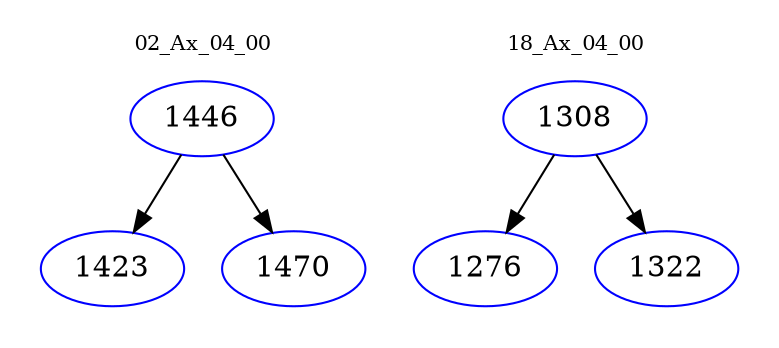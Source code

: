 digraph{
subgraph cluster_0 {
color = white
label = "02_Ax_04_00";
fontsize=10;
T0_1446 [label="1446", color="blue"]
T0_1446 -> T0_1423 [color="black"]
T0_1423 [label="1423", color="blue"]
T0_1446 -> T0_1470 [color="black"]
T0_1470 [label="1470", color="blue"]
}
subgraph cluster_1 {
color = white
label = "18_Ax_04_00";
fontsize=10;
T1_1308 [label="1308", color="blue"]
T1_1308 -> T1_1276 [color="black"]
T1_1276 [label="1276", color="blue"]
T1_1308 -> T1_1322 [color="black"]
T1_1322 [label="1322", color="blue"]
}
}
